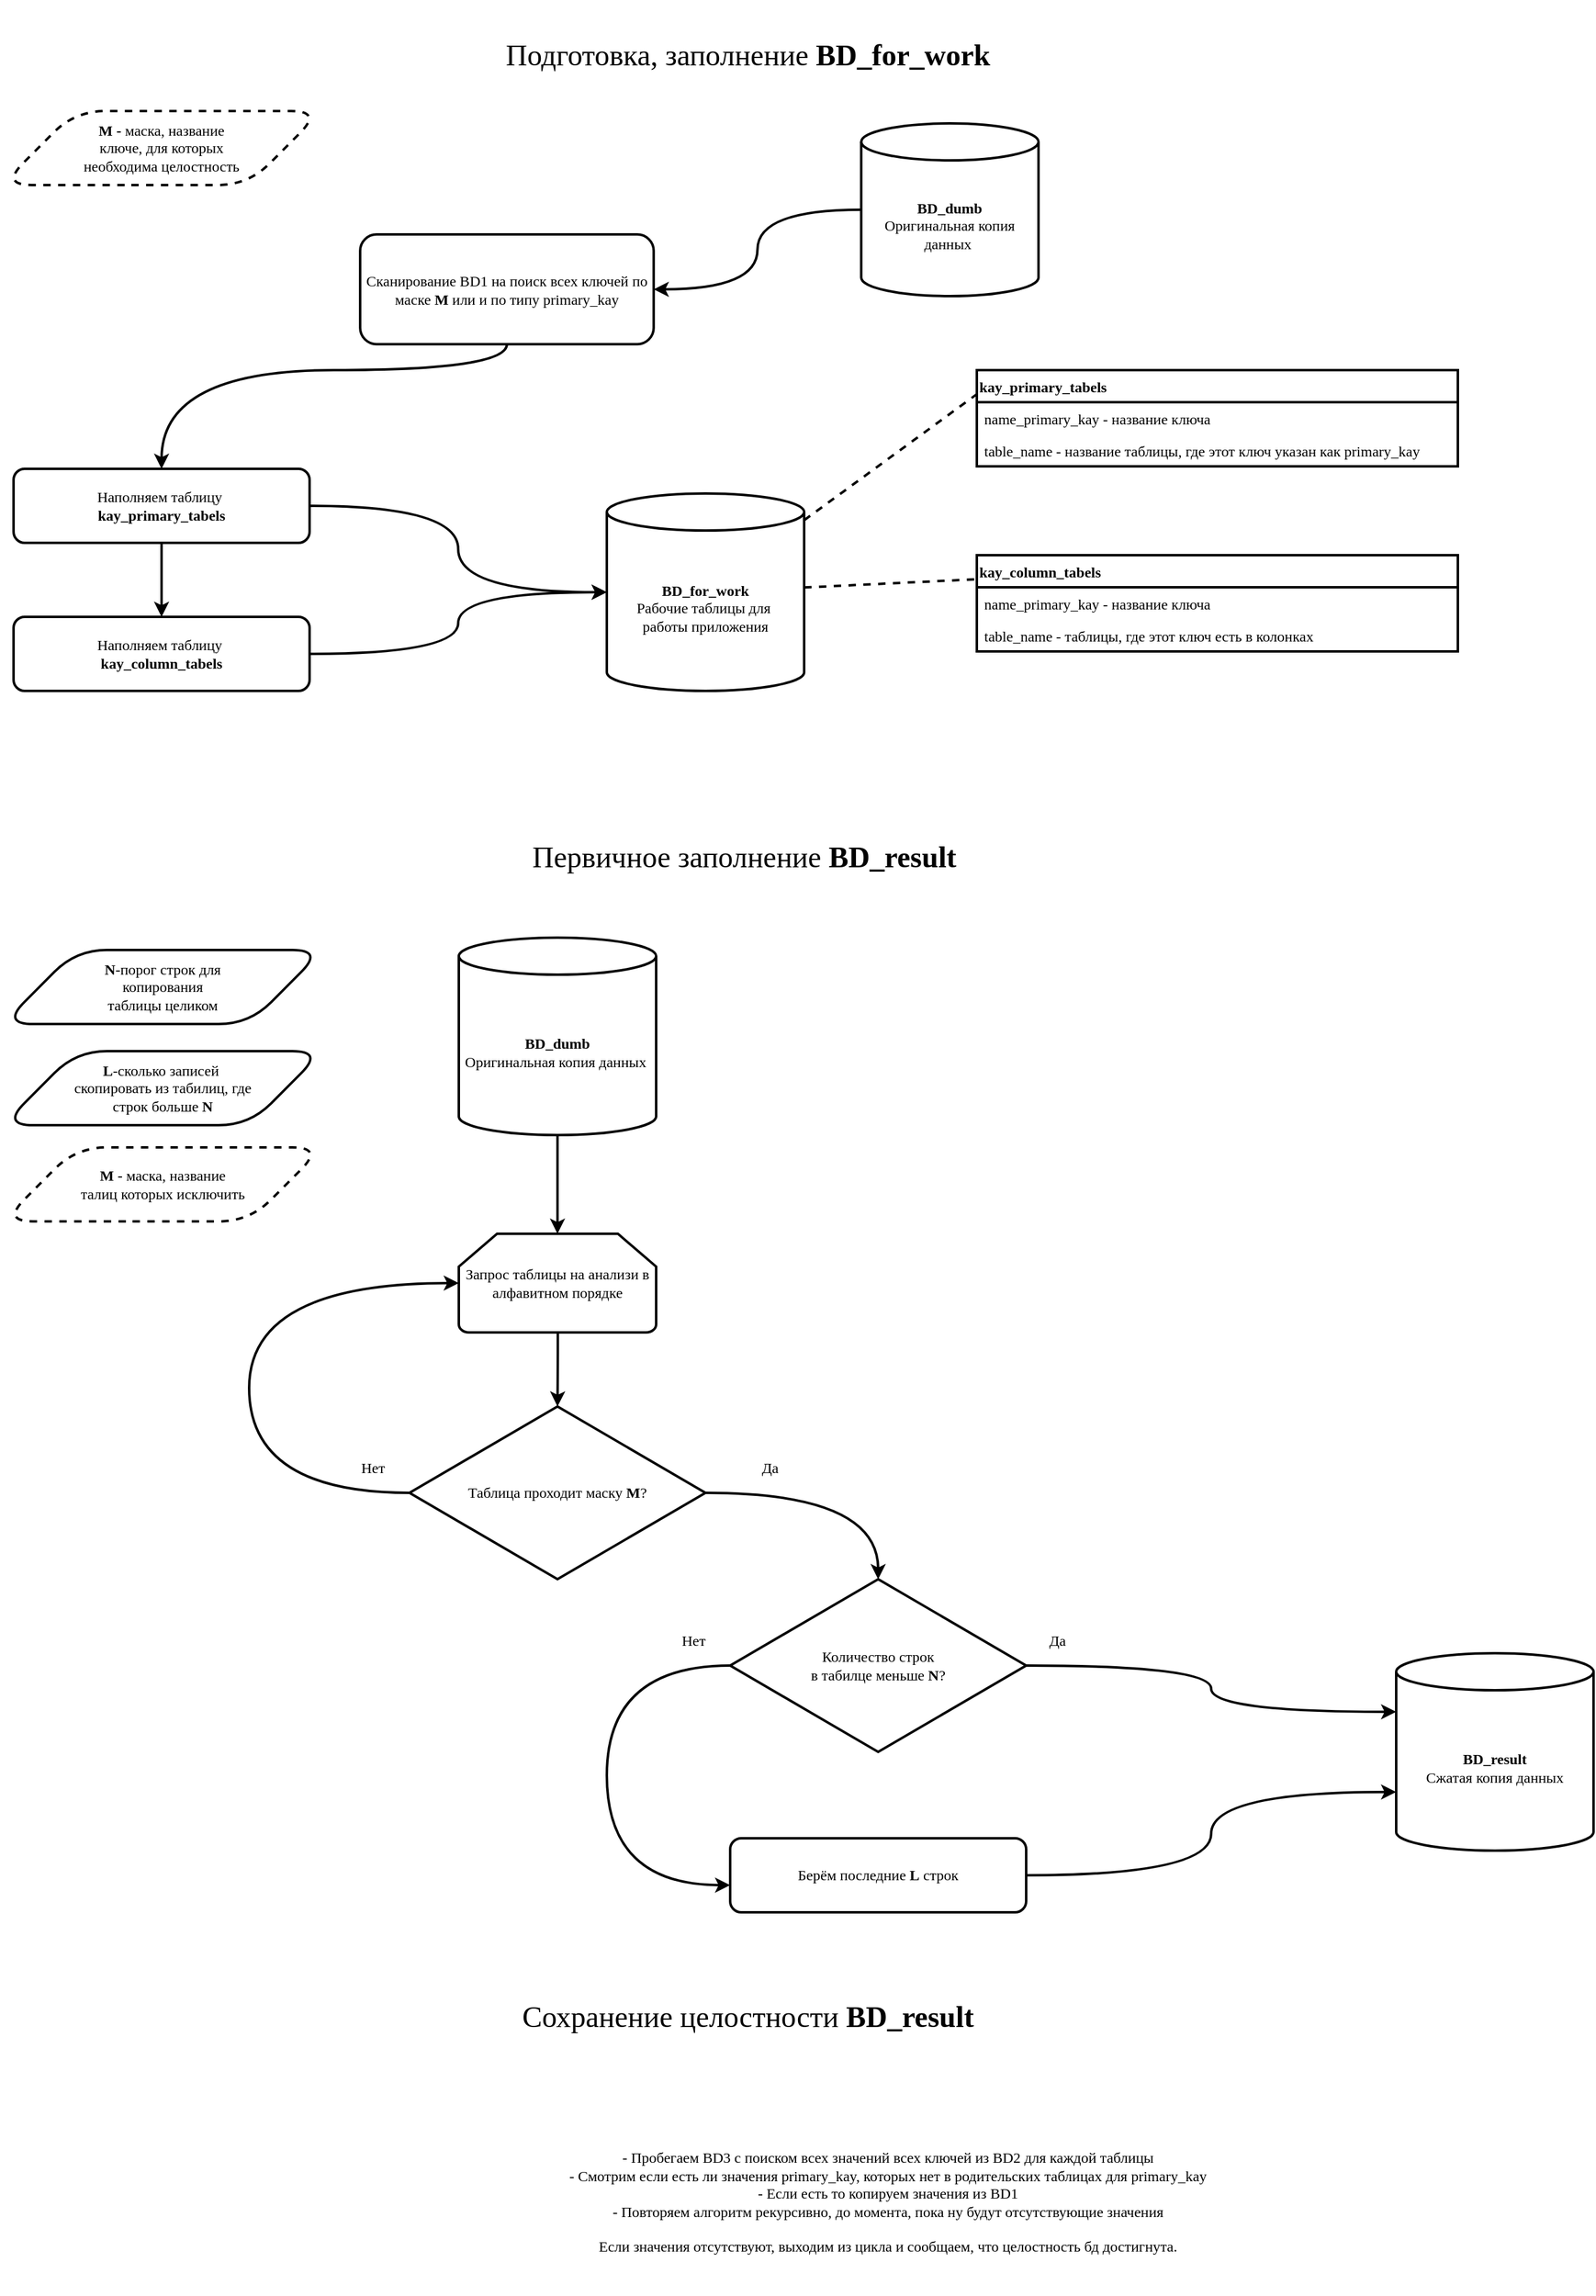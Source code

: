 <mxfile version="13.8.8" type="github">
  <diagram id="C5RBs43oDa-KdzZeNtuy" name="Page-1">
    <mxGraphModel dx="2857" dy="4270" grid="1" gridSize="10" guides="1" tooltips="1" connect="1" arrows="1" fold="1" page="1" pageScale="1" pageWidth="1654" pageHeight="2336" math="0" shadow="0">
      <root>
        <mxCell id="WIyWlLk6GJQsqaUBKTNV-0" />
        <mxCell id="WIyWlLk6GJQsqaUBKTNV-1" parent="WIyWlLk6GJQsqaUBKTNV-0" />
        <mxCell id="WIyWlLk6GJQsqaUBKTNV-3" value="Сканирование BD1 на поиск всех ключей по маске &lt;b&gt;M&lt;/b&gt; или и по типу primary_kay" style="rounded=1;whiteSpace=wrap;html=1;fontSize=12;glass=0;strokeWidth=2;shadow=0;fontFamily=Verdana;" parent="WIyWlLk6GJQsqaUBKTNV-1" vertex="1">
          <mxGeometry x="480" y="190" width="238" height="89" as="geometry" />
        </mxCell>
        <mxCell id="l-9b-xkoNXXHcV3tmqy1-16" style="edgeStyle=orthogonalEdgeStyle;curved=1;rounded=0;orthogonalLoop=1;jettySize=auto;html=1;entryX=0.5;entryY=0;entryDx=0;entryDy=0;fontFamily=Verdana;strokeWidth=2;exitX=0.5;exitY=1;exitDx=0;exitDy=0;" parent="WIyWlLk6GJQsqaUBKTNV-1" source="WIyWlLk6GJQsqaUBKTNV-3" target="l-9b-xkoNXXHcV3tmqy1-4" edge="1">
          <mxGeometry relative="1" as="geometry">
            <Array as="points">
              <mxPoint x="599" y="300" />
              <mxPoint x="319" y="300" />
            </Array>
          </mxGeometry>
        </mxCell>
        <mxCell id="enPCNe7Kc10emZnH7GVA-27" style="edgeStyle=orthogonalEdgeStyle;curved=1;rounded=0;orthogonalLoop=1;jettySize=auto;html=1;entryX=1;entryY=0.5;entryDx=0;entryDy=0;shadow=0;strokeWidth=2;fontFamily=Verdana;" edge="1" parent="WIyWlLk6GJQsqaUBKTNV-1" source="7VdtZipGaVlqs8qHtxKN-2" target="WIyWlLk6GJQsqaUBKTNV-3">
          <mxGeometry relative="1" as="geometry" />
        </mxCell>
        <mxCell id="7VdtZipGaVlqs8qHtxKN-2" value="&lt;b&gt;BD_dumb&lt;/b&gt;&lt;br&gt;Оригинальная копия данных&amp;nbsp;" style="shape=cylinder3;whiteSpace=wrap;html=1;boundedLbl=1;backgroundOutline=1;size=15;fontFamily=Verdana;strokeWidth=2;" parent="WIyWlLk6GJQsqaUBKTNV-1" vertex="1">
          <mxGeometry x="886.25" y="100" width="143.75" height="140" as="geometry" />
        </mxCell>
        <mxCell id="l-9b-xkoNXXHcV3tmqy1-0" value="&lt;b&gt;BD_for_work&lt;br&gt;&lt;/b&gt;Рабочие таблицы для&amp;nbsp;&lt;br&gt;работы приложения" style="shape=cylinder3;whiteSpace=wrap;html=1;boundedLbl=1;backgroundOutline=1;size=15;fontFamily=Verdana;strokeWidth=2;" parent="WIyWlLk6GJQsqaUBKTNV-1" vertex="1">
          <mxGeometry x="680" y="400" width="160" height="160" as="geometry" />
        </mxCell>
        <mxCell id="l-9b-xkoNXXHcV3tmqy1-1" value="&lt;b&gt;BD_result&lt;/b&gt;&lt;br&gt;Сжатая копия данных" style="shape=cylinder3;whiteSpace=wrap;html=1;boundedLbl=1;backgroundOutline=1;size=15;fontFamily=Verdana;strokeWidth=2;" parent="WIyWlLk6GJQsqaUBKTNV-1" vertex="1">
          <mxGeometry x="1320" y="1340" width="160" height="160" as="geometry" />
        </mxCell>
        <mxCell id="l-9b-xkoNXXHcV3tmqy1-7" style="edgeStyle=orthogonalEdgeStyle;curved=1;rounded=0;orthogonalLoop=1;jettySize=auto;html=1;entryX=0;entryY=0.5;entryDx=0;entryDy=0;entryPerimeter=0;fontFamily=Verdana;strokeWidth=2;" parent="WIyWlLk6GJQsqaUBKTNV-1" source="l-9b-xkoNXXHcV3tmqy1-4" target="l-9b-xkoNXXHcV3tmqy1-0" edge="1">
          <mxGeometry relative="1" as="geometry" />
        </mxCell>
        <mxCell id="l-9b-xkoNXXHcV3tmqy1-21" style="edgeStyle=orthogonalEdgeStyle;curved=1;rounded=0;orthogonalLoop=1;jettySize=auto;html=1;entryX=0.5;entryY=0;entryDx=0;entryDy=0;fontFamily=Verdana;strokeWidth=2;" parent="WIyWlLk6GJQsqaUBKTNV-1" source="l-9b-xkoNXXHcV3tmqy1-4" target="l-9b-xkoNXXHcV3tmqy1-19" edge="1">
          <mxGeometry relative="1" as="geometry" />
        </mxCell>
        <mxCell id="l-9b-xkoNXXHcV3tmqy1-4" value="Наполняем таблицу&amp;nbsp;&lt;br&gt;&lt;span style=&quot;font-weight: 700 ; text-align: left&quot;&gt;kay_primary_tabels&lt;/span&gt;" style="whiteSpace=wrap;html=1;rounded=1;shadow=0;strokeWidth=2;glass=0;fontFamily=Verdana;" parent="WIyWlLk6GJQsqaUBKTNV-1" vertex="1">
          <mxGeometry x="199" y="380" width="240" height="60" as="geometry" />
        </mxCell>
        <mxCell id="l-9b-xkoNXXHcV3tmqy1-11" value="kay_primary_tabels" style="swimlane;fontStyle=1;childLayout=stackLayout;horizontal=1;startSize=26;fillColor=none;horizontalStack=0;resizeParent=1;resizeParentMax=0;resizeLast=0;collapsible=1;marginBottom=0;align=left;fontFamily=Verdana;strokeWidth=2;" parent="WIyWlLk6GJQsqaUBKTNV-1" vertex="1">
          <mxGeometry x="980" y="300" width="390" height="78" as="geometry" />
        </mxCell>
        <mxCell id="l-9b-xkoNXXHcV3tmqy1-12" value="name_primary_kay - название ключа" style="text;strokeColor=none;fillColor=none;align=left;verticalAlign=top;spacingLeft=4;spacingRight=4;overflow=hidden;rotatable=0;points=[[0,0.5],[1,0.5]];portConstraint=eastwest;fontFamily=Verdana;strokeWidth=2;" parent="l-9b-xkoNXXHcV3tmqy1-11" vertex="1">
          <mxGeometry y="26" width="390" height="26" as="geometry" />
        </mxCell>
        <mxCell id="l-9b-xkoNXXHcV3tmqy1-13" value="table_name - название таблицы, где этот ключ указан как primary_kay" style="text;strokeColor=none;fillColor=none;align=left;verticalAlign=top;spacingLeft=4;spacingRight=4;overflow=hidden;rotatable=0;points=[[0,0.5],[1,0.5]];portConstraint=eastwest;fontFamily=Verdana;strokeWidth=2;" parent="l-9b-xkoNXXHcV3tmqy1-11" vertex="1">
          <mxGeometry y="52" width="390" height="26" as="geometry" />
        </mxCell>
        <mxCell id="l-9b-xkoNXXHcV3tmqy1-27" style="edgeStyle=orthogonalEdgeStyle;curved=1;rounded=0;orthogonalLoop=1;jettySize=auto;html=1;fontFamily=Verdana;strokeWidth=2;" parent="WIyWlLk6GJQsqaUBKTNV-1" source="l-9b-xkoNXXHcV3tmqy1-19" target="l-9b-xkoNXXHcV3tmqy1-0" edge="1">
          <mxGeometry relative="1" as="geometry" />
        </mxCell>
        <mxCell id="l-9b-xkoNXXHcV3tmqy1-19" value="Наполняем таблицу&amp;nbsp;&lt;br&gt;&lt;span style=&quot;font-weight: 700 ; text-align: left&quot;&gt;kay_column_tabels&lt;/span&gt;" style="whiteSpace=wrap;html=1;rounded=1;shadow=0;strokeWidth=2;glass=0;fontFamily=Verdana;" parent="WIyWlLk6GJQsqaUBKTNV-1" vertex="1">
          <mxGeometry x="199" y="500" width="240" height="60" as="geometry" />
        </mxCell>
        <mxCell id="l-9b-xkoNXXHcV3tmqy1-20" value="" style="endArrow=none;dashed=1;html=1;entryX=0;entryY=0.25;entryDx=0;entryDy=0;fontFamily=Verdana;strokeWidth=2;" parent="WIyWlLk6GJQsqaUBKTNV-1" source="l-9b-xkoNXXHcV3tmqy1-0" target="l-9b-xkoNXXHcV3tmqy1-11" edge="1">
          <mxGeometry width="50" height="50" relative="1" as="geometry">
            <mxPoint x="870" y="408" as="sourcePoint" />
            <mxPoint x="920" y="358" as="targetPoint" />
          </mxGeometry>
        </mxCell>
        <mxCell id="l-9b-xkoNXXHcV3tmqy1-22" value="kay_column_tabels" style="swimlane;fontStyle=1;childLayout=stackLayout;horizontal=1;startSize=26;fillColor=none;horizontalStack=0;resizeParent=1;resizeParentMax=0;resizeLast=0;collapsible=1;marginBottom=0;align=left;fontFamily=Verdana;strokeWidth=2;" parent="WIyWlLk6GJQsqaUBKTNV-1" vertex="1">
          <mxGeometry x="980" y="450" width="390" height="78" as="geometry" />
        </mxCell>
        <mxCell id="l-9b-xkoNXXHcV3tmqy1-23" value="name_primary_kay - название ключа" style="text;strokeColor=none;fillColor=none;align=left;verticalAlign=top;spacingLeft=4;spacingRight=4;overflow=hidden;rotatable=0;points=[[0,0.5],[1,0.5]];portConstraint=eastwest;fontFamily=Verdana;strokeWidth=2;" parent="l-9b-xkoNXXHcV3tmqy1-22" vertex="1">
          <mxGeometry y="26" width="390" height="26" as="geometry" />
        </mxCell>
        <mxCell id="l-9b-xkoNXXHcV3tmqy1-24" value="table_name - таблицы, где этот ключ есть в колонках" style="text;strokeColor=none;fillColor=none;align=left;verticalAlign=top;spacingLeft=4;spacingRight=4;overflow=hidden;rotatable=0;points=[[0,0.5],[1,0.5]];portConstraint=eastwest;fontFamily=Verdana;strokeWidth=2;" parent="l-9b-xkoNXXHcV3tmqy1-22" vertex="1">
          <mxGeometry y="52" width="390" height="26" as="geometry" />
        </mxCell>
        <mxCell id="l-9b-xkoNXXHcV3tmqy1-25" value="" style="endArrow=none;dashed=1;html=1;entryX=0;entryY=0.25;entryDx=0;entryDy=0;fontFamily=Verdana;strokeWidth=2;" parent="WIyWlLk6GJQsqaUBKTNV-1" source="l-9b-xkoNXXHcV3tmqy1-0" target="l-9b-xkoNXXHcV3tmqy1-22" edge="1">
          <mxGeometry width="50" height="50" relative="1" as="geometry">
            <mxPoint x="853.75" y="434.572" as="sourcePoint" />
            <mxPoint x="990" y="329.5" as="targetPoint" />
          </mxGeometry>
        </mxCell>
        <mxCell id="enPCNe7Kc10emZnH7GVA-7" style="edgeStyle=orthogonalEdgeStyle;curved=1;rounded=0;orthogonalLoop=1;jettySize=auto;html=1;fontFamily=Verdana;strokeWidth=2;" edge="1" parent="WIyWlLk6GJQsqaUBKTNV-1" target="enPCNe7Kc10emZnH7GVA-6">
          <mxGeometry relative="1" as="geometry">
            <mxPoint x="640" y="1030" as="sourcePoint" />
          </mxGeometry>
        </mxCell>
        <mxCell id="l-9b-xkoNXXHcV3tmqy1-34" value="&lt;span style=&quot;font-weight: normal&quot;&gt;Подготовка, заполнение&lt;/span&gt;&amp;nbsp;BD_for_work" style="text;strokeColor=none;fillColor=none;html=1;fontSize=24;fontStyle=1;verticalAlign=middle;align=center;fontFamily=Verdana;strokeWidth=2;" parent="WIyWlLk6GJQsqaUBKTNV-1" vertex="1">
          <mxGeometry x="480" width="627.5" height="90" as="geometry" />
        </mxCell>
        <mxCell id="l-9b-xkoNXXHcV3tmqy1-35" value="&lt;span style=&quot;font-weight: normal&quot;&gt;Первичное заполнение&lt;/span&gt; BD_result&amp;nbsp;" style="text;strokeColor=none;fillColor=none;html=1;fontSize=24;fontStyle=1;verticalAlign=middle;align=center;fontFamily=Verdana;strokeWidth=2;" parent="WIyWlLk6GJQsqaUBKTNV-1" vertex="1">
          <mxGeometry x="527.5" y="650" width="532.5" height="90" as="geometry" />
        </mxCell>
        <mxCell id="l-9b-xkoNXXHcV3tmqy1-36" value="&lt;span style=&quot;font-weight: normal&quot;&gt;Сохранение целостности&lt;/span&gt; BD_result" style="text;strokeColor=none;fillColor=none;html=1;fontSize=24;fontStyle=1;verticalAlign=middle;align=center;fontFamily=Verdana;strokeWidth=2;" parent="WIyWlLk6GJQsqaUBKTNV-1" vertex="1">
          <mxGeometry x="535.62" y="1590" width="516.26" height="90" as="geometry" />
        </mxCell>
        <mxCell id="enPCNe7Kc10emZnH7GVA-5" style="edgeStyle=orthogonalEdgeStyle;curved=1;rounded=0;orthogonalLoop=1;jettySize=auto;html=1;fontFamily=Verdana;strokeWidth=2;" edge="1" parent="WIyWlLk6GJQsqaUBKTNV-1" source="l-9b-xkoNXXHcV3tmqy1-37" target="enPCNe7Kc10emZnH7GVA-12">
          <mxGeometry relative="1" as="geometry" />
        </mxCell>
        <mxCell id="l-9b-xkoNXXHcV3tmqy1-37" value="&lt;b&gt;BD_dumb&lt;/b&gt;&lt;br&gt;Оригинальная копия данных&amp;nbsp;" style="shape=cylinder3;whiteSpace=wrap;html=1;boundedLbl=1;backgroundOutline=1;size=15;fontFamily=Verdana;strokeWidth=2;" parent="WIyWlLk6GJQsqaUBKTNV-1" vertex="1">
          <mxGeometry x="560" y="760" width="160" height="160" as="geometry" />
        </mxCell>
        <mxCell id="enPCNe7Kc10emZnH7GVA-2" value="&lt;b&gt;N&lt;/b&gt;-порог строк для &lt;br&gt;копирования &lt;br&gt;таблицы целиком" style="shape=parallelogram;html=1;strokeWidth=2;perimeter=parallelogramPerimeter;whiteSpace=wrap;rounded=1;arcSize=50;size=0.23;gradientColor=none;align=center;fontFamily=Verdana;" vertex="1" parent="WIyWlLk6GJQsqaUBKTNV-1">
          <mxGeometry x="190" y="770" width="260" height="60" as="geometry" />
        </mxCell>
        <mxCell id="enPCNe7Kc10emZnH7GVA-3" value="&lt;b&gt;L&lt;/b&gt;-сколько записей&amp;nbsp;&lt;br&gt;скопировать&amp;nbsp;из табилиц,&amp;nbsp;где &lt;br&gt;строк больше&amp;nbsp;&lt;b&gt;N&lt;/b&gt;" style="shape=parallelogram;html=1;strokeWidth=2;perimeter=parallelogramPerimeter;whiteSpace=wrap;rounded=1;arcSize=50;size=0.23;gradientColor=none;align=center;fontFamily=Verdana;" vertex="1" parent="WIyWlLk6GJQsqaUBKTNV-1">
          <mxGeometry x="190" y="852" width="260" height="60" as="geometry" />
        </mxCell>
        <mxCell id="enPCNe7Kc10emZnH7GVA-4" value="&lt;b&gt;M - &lt;/b&gt;маска, название &lt;br&gt;талиц которых исключить" style="shape=parallelogram;html=1;strokeWidth=2;perimeter=parallelogramPerimeter;whiteSpace=wrap;rounded=1;arcSize=50;size=0.23;gradientColor=none;align=center;fontFamily=Verdana;dashed=1;" vertex="1" parent="WIyWlLk6GJQsqaUBKTNV-1">
          <mxGeometry x="190" y="930" width="260" height="60" as="geometry" />
        </mxCell>
        <mxCell id="enPCNe7Kc10emZnH7GVA-10" style="edgeStyle=orthogonalEdgeStyle;curved=1;rounded=0;orthogonalLoop=1;jettySize=auto;html=1;shadow=0;fontFamily=Verdana;strokeWidth=2;exitX=1;exitY=0.5;exitDx=0;exitDy=0;entryX=0;entryY=0;entryDx=0;entryDy=47.5;entryPerimeter=0;" edge="1" parent="WIyWlLk6GJQsqaUBKTNV-1" source="enPCNe7Kc10emZnH7GVA-14" target="l-9b-xkoNXXHcV3tmqy1-1">
          <mxGeometry relative="1" as="geometry">
            <mxPoint x="510" y="1490" as="sourcePoint" />
          </mxGeometry>
        </mxCell>
        <mxCell id="enPCNe7Kc10emZnH7GVA-17" style="edgeStyle=orthogonalEdgeStyle;curved=1;rounded=0;orthogonalLoop=1;jettySize=auto;html=1;shadow=0;strokeWidth=2;fontFamily=Verdana;entryX=0;entryY=0.5;entryDx=0;entryDy=0;entryPerimeter=0;" edge="1" parent="WIyWlLk6GJQsqaUBKTNV-1" source="enPCNe7Kc10emZnH7GVA-6" target="enPCNe7Kc10emZnH7GVA-12">
          <mxGeometry relative="1" as="geometry">
            <Array as="points">
              <mxPoint x="390" y="1210" />
              <mxPoint x="390" y="1040" />
            </Array>
          </mxGeometry>
        </mxCell>
        <mxCell id="enPCNe7Kc10emZnH7GVA-18" style="edgeStyle=orthogonalEdgeStyle;curved=1;rounded=0;orthogonalLoop=1;jettySize=auto;html=1;entryX=0.5;entryY=0;entryDx=0;entryDy=0;shadow=0;strokeWidth=2;fontFamily=Verdana;" edge="1" parent="WIyWlLk6GJQsqaUBKTNV-1" source="enPCNe7Kc10emZnH7GVA-6" target="enPCNe7Kc10emZnH7GVA-14">
          <mxGeometry relative="1" as="geometry" />
        </mxCell>
        <mxCell id="enPCNe7Kc10emZnH7GVA-6" value="Таблица проходит маску&amp;nbsp;&lt;b&gt;M&lt;/b&gt;?" style="rhombus;whiteSpace=wrap;html=1;fontFamily=Verdana;rounded=0;sketch=0;shadow=0;strokeWidth=2;" vertex="1" parent="WIyWlLk6GJQsqaUBKTNV-1">
          <mxGeometry x="520" y="1140" width="240" height="140" as="geometry" />
        </mxCell>
        <mxCell id="enPCNe7Kc10emZnH7GVA-9" value="Да" style="text;html=1;align=center;verticalAlign=middle;resizable=0;points=[];autosize=1;fontFamily=Verdana;strokeWidth=2;" vertex="1" parent="WIyWlLk6GJQsqaUBKTNV-1">
          <mxGeometry x="1030" y="1320" width="30" height="20" as="geometry" />
        </mxCell>
        <mxCell id="enPCNe7Kc10emZnH7GVA-12" value="&lt;span&gt;Запрос таблицы на анализи в алфавитном порядке&lt;/span&gt;" style="strokeWidth=2;html=1;shape=mxgraph.flowchart.loop_limit;whiteSpace=wrap;rounded=0;shadow=0;sketch=0;gradientColor=none;fontFamily=Verdana;" vertex="1" parent="WIyWlLk6GJQsqaUBKTNV-1">
          <mxGeometry x="560" y="1000" width="160" height="80" as="geometry" />
        </mxCell>
        <mxCell id="enPCNe7Kc10emZnH7GVA-22" style="edgeStyle=orthogonalEdgeStyle;curved=1;rounded=0;orthogonalLoop=1;jettySize=auto;html=1;entryX=0;entryY=0.633;entryDx=0;entryDy=0;entryPerimeter=0;shadow=0;strokeWidth=2;fontFamily=Verdana;" edge="1" parent="WIyWlLk6GJQsqaUBKTNV-1" source="enPCNe7Kc10emZnH7GVA-14" target="enPCNe7Kc10emZnH7GVA-21">
          <mxGeometry relative="1" as="geometry">
            <Array as="points">
              <mxPoint x="680" y="1350" />
              <mxPoint x="680" y="1528" />
            </Array>
          </mxGeometry>
        </mxCell>
        <mxCell id="enPCNe7Kc10emZnH7GVA-14" value="Количество строк &lt;br&gt;в табилце меньше &lt;b&gt;N&lt;/b&gt;?" style="rhombus;whiteSpace=wrap;html=1;fontFamily=Verdana;rounded=0;sketch=0;shadow=0;strokeWidth=2;" vertex="1" parent="WIyWlLk6GJQsqaUBKTNV-1">
          <mxGeometry x="780" y="1280" width="240" height="140" as="geometry" />
        </mxCell>
        <mxCell id="enPCNe7Kc10emZnH7GVA-16" value="Нет" style="text;html=1;align=center;verticalAlign=middle;resizable=0;points=[];autosize=1;fontFamily=Verdana;strokeWidth=2;" vertex="1" parent="WIyWlLk6GJQsqaUBKTNV-1">
          <mxGeometry x="470" y="1180" width="40" height="20" as="geometry" />
        </mxCell>
        <mxCell id="enPCNe7Kc10emZnH7GVA-19" value="Да" style="text;html=1;align=center;verticalAlign=middle;resizable=0;points=[];autosize=1;fontFamily=Verdana;strokeWidth=2;" vertex="1" parent="WIyWlLk6GJQsqaUBKTNV-1">
          <mxGeometry x="797" y="1180" width="30" height="20" as="geometry" />
        </mxCell>
        <mxCell id="enPCNe7Kc10emZnH7GVA-24" style="edgeStyle=orthogonalEdgeStyle;curved=1;rounded=0;orthogonalLoop=1;jettySize=auto;html=1;entryX=0;entryY=0;entryDx=0;entryDy=112.5;entryPerimeter=0;shadow=0;strokeWidth=2;fontFamily=Verdana;" edge="1" parent="WIyWlLk6GJQsqaUBKTNV-1" source="enPCNe7Kc10emZnH7GVA-21" target="l-9b-xkoNXXHcV3tmqy1-1">
          <mxGeometry relative="1" as="geometry" />
        </mxCell>
        <mxCell id="enPCNe7Kc10emZnH7GVA-21" value="Берём последние &lt;b&gt;L&lt;/b&gt; строк" style="whiteSpace=wrap;html=1;rounded=1;shadow=0;strokeWidth=2;glass=0;fontFamily=Verdana;" vertex="1" parent="WIyWlLk6GJQsqaUBKTNV-1">
          <mxGeometry x="780" y="1490" width="240" height="60" as="geometry" />
        </mxCell>
        <mxCell id="enPCNe7Kc10emZnH7GVA-23" value="Нет" style="text;html=1;align=center;verticalAlign=middle;resizable=0;points=[];autosize=1;fontFamily=Verdana;strokeWidth=2;" vertex="1" parent="WIyWlLk6GJQsqaUBKTNV-1">
          <mxGeometry x="730" y="1320" width="40" height="20" as="geometry" />
        </mxCell>
        <mxCell id="enPCNe7Kc10emZnH7GVA-26" value="&lt;b&gt;M - &lt;/b&gt;маска, название &lt;br&gt;ключе, для которых &lt;br&gt;необходима целостность" style="shape=parallelogram;html=1;strokeWidth=2;perimeter=parallelogramPerimeter;whiteSpace=wrap;rounded=1;arcSize=50;size=0.23;gradientColor=none;align=center;fontFamily=Verdana;dashed=1;" vertex="1" parent="WIyWlLk6GJQsqaUBKTNV-1">
          <mxGeometry x="189" y="90" width="260" height="60" as="geometry" />
        </mxCell>
        <mxCell id="enPCNe7Kc10emZnH7GVA-28" value="&lt;div&gt;&lt;br&gt;&lt;/div&gt;&lt;div&gt;- Пробегаем BD3 с поиском всех значений всех ключей из BD2 для каждой таблицы&lt;/div&gt;&lt;div&gt;- Смотрим если есть ли значения primary_kay, которых нет в родительских таблицах для primary_kay&lt;/div&gt;&lt;div&gt;- Если есть то копируем значения из BD1&lt;/div&gt;&lt;div&gt;- Повторяем алгоритм рекурсивно, до момента, пока ну будут отсутствующие значения&lt;/div&gt;&lt;div&gt;&lt;br&gt;&lt;/div&gt;&lt;div&gt;Если значения отсутствуют, выходим из цикла и сообщаем, что целостность бд достигнута.&lt;/div&gt;&lt;div&gt;&lt;br&gt;&lt;/div&gt;" style="text;html=1;strokeColor=none;fillColor=none;align=center;verticalAlign=middle;whiteSpace=wrap;rounded=0;shadow=0;sketch=0;fontFamily=Verdana;" vertex="1" parent="WIyWlLk6GJQsqaUBKTNV-1">
          <mxGeometry x="527.5" y="1710" width="760" height="150" as="geometry" />
        </mxCell>
      </root>
    </mxGraphModel>
  </diagram>
</mxfile>
